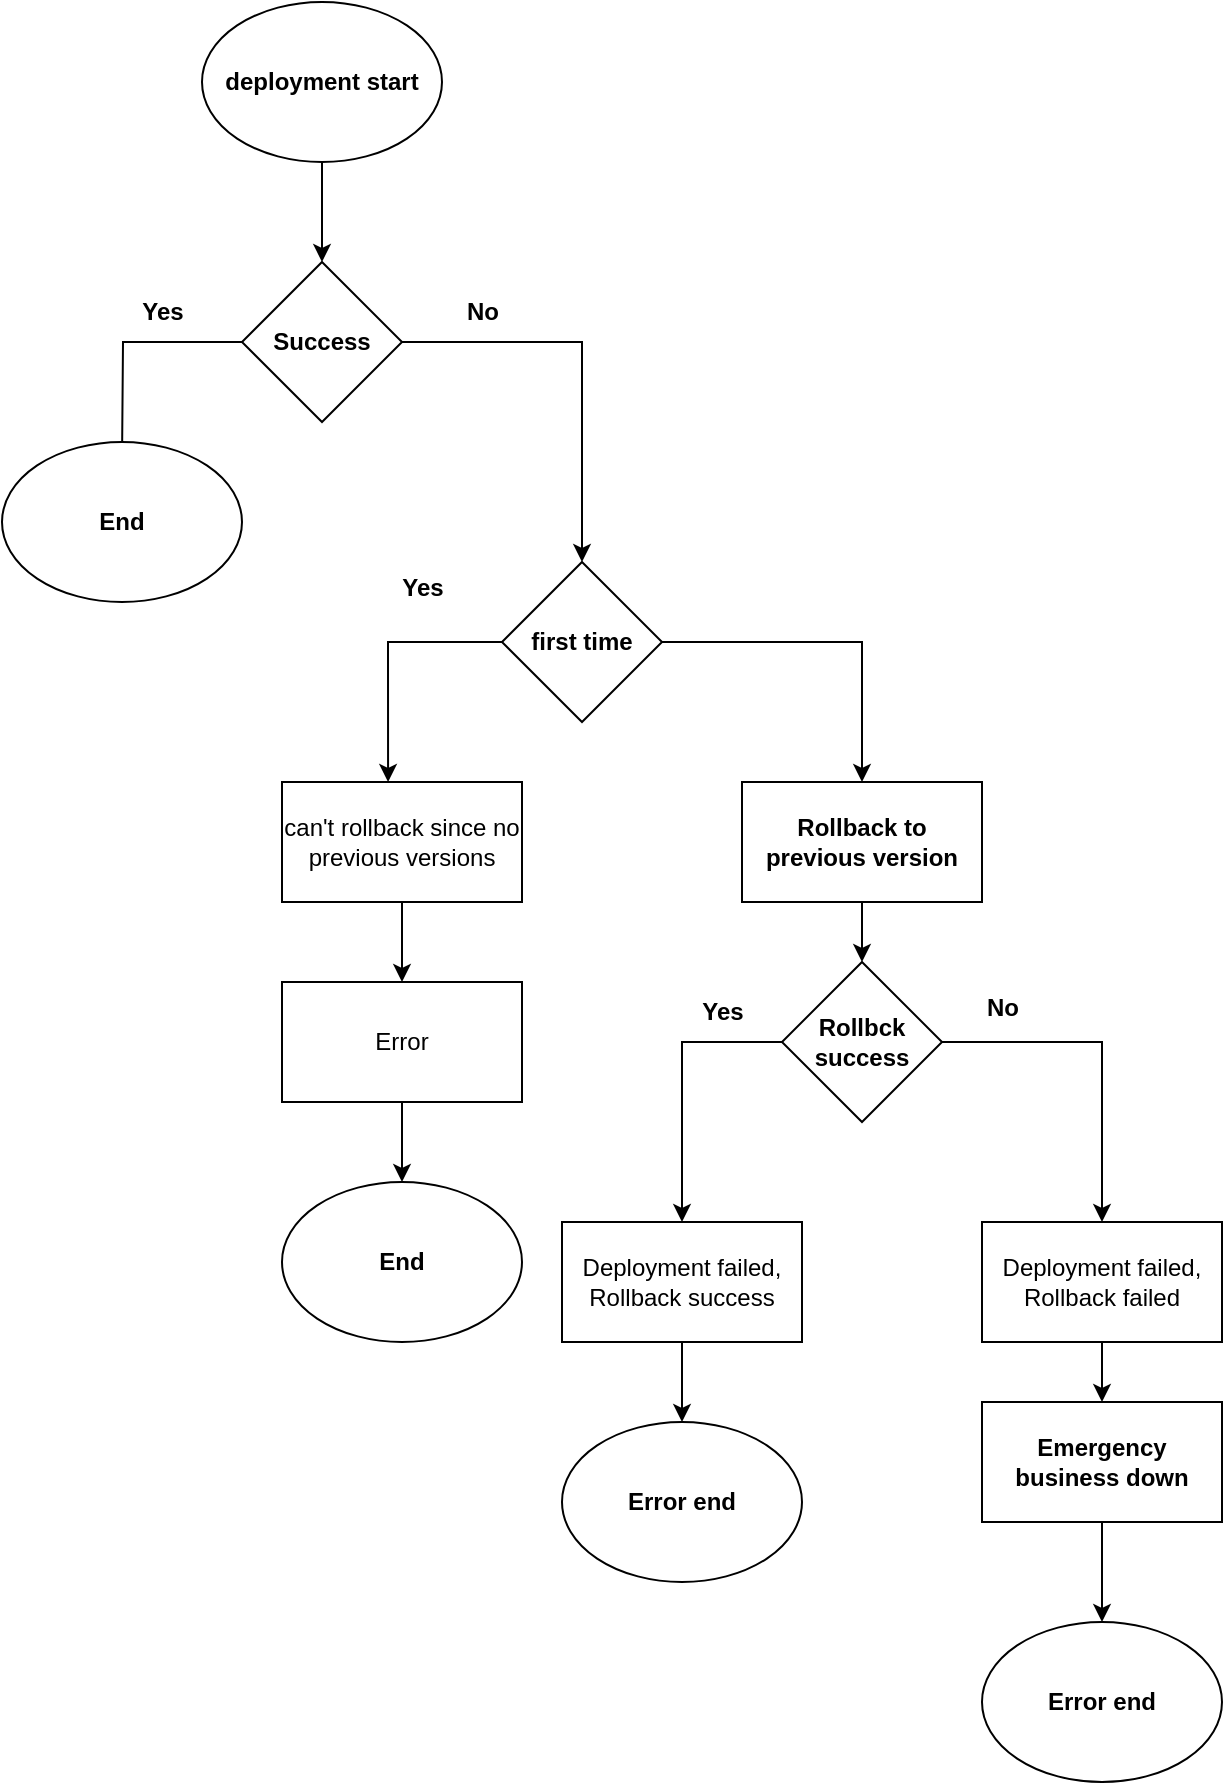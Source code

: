 <mxfile version="28.1.0">
  <diagram name="Page-1" id="-o0NUIl6oOPNYYqhaWcf">
    <mxGraphModel dx="872" dy="431" grid="1" gridSize="10" guides="1" tooltips="1" connect="1" arrows="1" fold="1" page="1" pageScale="1" pageWidth="850" pageHeight="1100" math="0" shadow="0">
      <root>
        <mxCell id="0" />
        <mxCell id="1" parent="0" />
        <mxCell id="0ffu_YQlbU740qsLbo1s-33" style="edgeStyle=orthogonalEdgeStyle;rounded=0;orthogonalLoop=1;jettySize=auto;html=1;entryX=0.5;entryY=0;entryDx=0;entryDy=0;" edge="1" parent="1" source="0ffu_YQlbU740qsLbo1s-1" target="0ffu_YQlbU740qsLbo1s-2">
          <mxGeometry relative="1" as="geometry" />
        </mxCell>
        <mxCell id="0ffu_YQlbU740qsLbo1s-1" value="&lt;b&gt;deployment start&lt;/b&gt;" style="ellipse;whiteSpace=wrap;html=1;" vertex="1" parent="1">
          <mxGeometry x="360" y="10" width="120" height="80" as="geometry" />
        </mxCell>
        <mxCell id="0ffu_YQlbU740qsLbo1s-6" style="edgeStyle=orthogonalEdgeStyle;rounded=0;orthogonalLoop=1;jettySize=auto;html=1;" edge="1" parent="1" source="0ffu_YQlbU740qsLbo1s-2" target="0ffu_YQlbU740qsLbo1s-7">
          <mxGeometry relative="1" as="geometry">
            <mxPoint x="550" y="330" as="targetPoint" />
          </mxGeometry>
        </mxCell>
        <mxCell id="0ffu_YQlbU740qsLbo1s-2" value="&lt;b&gt;Success&lt;/b&gt;" style="rhombus;whiteSpace=wrap;html=1;" vertex="1" parent="1">
          <mxGeometry x="380" y="140" width="80" height="80" as="geometry" />
        </mxCell>
        <mxCell id="0ffu_YQlbU740qsLbo1s-4" style="edgeStyle=orthogonalEdgeStyle;rounded=0;orthogonalLoop=1;jettySize=auto;html=1;" edge="1" parent="1" source="0ffu_YQlbU740qsLbo1s-2">
          <mxGeometry relative="1" as="geometry">
            <mxPoint x="320" y="240" as="targetPoint" />
          </mxGeometry>
        </mxCell>
        <mxCell id="0ffu_YQlbU740qsLbo1s-5" value="&lt;b&gt;End&lt;/b&gt;" style="ellipse;whiteSpace=wrap;html=1;" vertex="1" parent="1">
          <mxGeometry x="260" y="230" width="120" height="80" as="geometry" />
        </mxCell>
        <mxCell id="0ffu_YQlbU740qsLbo1s-17" style="edgeStyle=orthogonalEdgeStyle;rounded=0;orthogonalLoop=1;jettySize=auto;html=1;entryX=0.5;entryY=0;entryDx=0;entryDy=0;" edge="1" parent="1" source="0ffu_YQlbU740qsLbo1s-7" target="0ffu_YQlbU740qsLbo1s-14">
          <mxGeometry relative="1" as="geometry" />
        </mxCell>
        <mxCell id="0ffu_YQlbU740qsLbo1s-7" value="&lt;b&gt;first time&lt;/b&gt;" style="rhombus;whiteSpace=wrap;html=1;" vertex="1" parent="1">
          <mxGeometry x="510" y="290" width="80" height="80" as="geometry" />
        </mxCell>
        <mxCell id="0ffu_YQlbU740qsLbo1s-11" style="edgeStyle=orthogonalEdgeStyle;rounded=0;orthogonalLoop=1;jettySize=auto;html=1;entryX=0.5;entryY=0;entryDx=0;entryDy=0;" edge="1" parent="1" source="0ffu_YQlbU740qsLbo1s-8" target="0ffu_YQlbU740qsLbo1s-10">
          <mxGeometry relative="1" as="geometry" />
        </mxCell>
        <mxCell id="0ffu_YQlbU740qsLbo1s-8" value="can&#39;t rollback since no previous versions" style="rounded=0;whiteSpace=wrap;html=1;" vertex="1" parent="1">
          <mxGeometry x="400" y="400" width="120" height="60" as="geometry" />
        </mxCell>
        <mxCell id="0ffu_YQlbU740qsLbo1s-9" style="edgeStyle=orthogonalEdgeStyle;rounded=0;orthogonalLoop=1;jettySize=auto;html=1;entryX=0.442;entryY=0;entryDx=0;entryDy=0;entryPerimeter=0;" edge="1" parent="1" source="0ffu_YQlbU740qsLbo1s-7" target="0ffu_YQlbU740qsLbo1s-8">
          <mxGeometry relative="1" as="geometry">
            <Array as="points">
              <mxPoint x="453" y="330" />
            </Array>
          </mxGeometry>
        </mxCell>
        <mxCell id="0ffu_YQlbU740qsLbo1s-13" style="edgeStyle=orthogonalEdgeStyle;rounded=0;orthogonalLoop=1;jettySize=auto;html=1;entryX=0.5;entryY=0;entryDx=0;entryDy=0;" edge="1" parent="1" source="0ffu_YQlbU740qsLbo1s-10" target="0ffu_YQlbU740qsLbo1s-12">
          <mxGeometry relative="1" as="geometry" />
        </mxCell>
        <mxCell id="0ffu_YQlbU740qsLbo1s-10" value="Error" style="rounded=0;whiteSpace=wrap;html=1;" vertex="1" parent="1">
          <mxGeometry x="400" y="500" width="120" height="60" as="geometry" />
        </mxCell>
        <mxCell id="0ffu_YQlbU740qsLbo1s-12" value="&lt;b&gt;End&lt;/b&gt;" style="ellipse;whiteSpace=wrap;html=1;" vertex="1" parent="1">
          <mxGeometry x="400" y="600" width="120" height="80" as="geometry" />
        </mxCell>
        <mxCell id="0ffu_YQlbU740qsLbo1s-19" style="edgeStyle=orthogonalEdgeStyle;rounded=0;orthogonalLoop=1;jettySize=auto;html=1;entryX=0.5;entryY=0;entryDx=0;entryDy=0;" edge="1" parent="1" source="0ffu_YQlbU740qsLbo1s-14" target="0ffu_YQlbU740qsLbo1s-18">
          <mxGeometry relative="1" as="geometry" />
        </mxCell>
        <mxCell id="0ffu_YQlbU740qsLbo1s-14" value="&lt;b&gt;Rollback to previous version&lt;/b&gt;" style="rounded=0;whiteSpace=wrap;html=1;" vertex="1" parent="1">
          <mxGeometry x="630" y="400" width="120" height="60" as="geometry" />
        </mxCell>
        <mxCell id="0ffu_YQlbU740qsLbo1s-15" value="&lt;b&gt;No&lt;/b&gt;" style="text;html=1;align=center;verticalAlign=middle;resizable=0;points=[];autosize=1;strokeColor=none;fillColor=none;" vertex="1" parent="1">
          <mxGeometry x="480" y="150" width="40" height="30" as="geometry" />
        </mxCell>
        <mxCell id="0ffu_YQlbU740qsLbo1s-16" value="&lt;b&gt;Yes&lt;/b&gt;" style="text;html=1;align=center;verticalAlign=middle;resizable=0;points=[];autosize=1;strokeColor=none;fillColor=none;" vertex="1" parent="1">
          <mxGeometry x="450" y="288" width="40" height="30" as="geometry" />
        </mxCell>
        <mxCell id="0ffu_YQlbU740qsLbo1s-23" style="edgeStyle=orthogonalEdgeStyle;rounded=0;orthogonalLoop=1;jettySize=auto;html=1;entryX=0.5;entryY=0;entryDx=0;entryDy=0;" edge="1" parent="1" source="0ffu_YQlbU740qsLbo1s-18" target="0ffu_YQlbU740qsLbo1s-22">
          <mxGeometry relative="1" as="geometry">
            <Array as="points">
              <mxPoint x="600" y="530" />
            </Array>
          </mxGeometry>
        </mxCell>
        <mxCell id="0ffu_YQlbU740qsLbo1s-26" style="edgeStyle=orthogonalEdgeStyle;rounded=0;orthogonalLoop=1;jettySize=auto;html=1;entryX=0.5;entryY=0;entryDx=0;entryDy=0;" edge="1" parent="1" source="0ffu_YQlbU740qsLbo1s-18" target="0ffu_YQlbU740qsLbo1s-25">
          <mxGeometry relative="1" as="geometry" />
        </mxCell>
        <mxCell id="0ffu_YQlbU740qsLbo1s-18" value="&lt;b&gt;Rollbck success&lt;/b&gt;" style="rhombus;whiteSpace=wrap;html=1;" vertex="1" parent="1">
          <mxGeometry x="650" y="490" width="80" height="80" as="geometry" />
        </mxCell>
        <mxCell id="0ffu_YQlbU740qsLbo1s-20" value="&lt;b&gt;Error end&lt;/b&gt;" style="ellipse;whiteSpace=wrap;html=1;" vertex="1" parent="1">
          <mxGeometry x="540" y="720" width="120" height="80" as="geometry" />
        </mxCell>
        <mxCell id="0ffu_YQlbU740qsLbo1s-24" style="edgeStyle=orthogonalEdgeStyle;rounded=0;orthogonalLoop=1;jettySize=auto;html=1;entryX=0.5;entryY=0;entryDx=0;entryDy=0;" edge="1" parent="1" source="0ffu_YQlbU740qsLbo1s-22" target="0ffu_YQlbU740qsLbo1s-20">
          <mxGeometry relative="1" as="geometry" />
        </mxCell>
        <mxCell id="0ffu_YQlbU740qsLbo1s-22" value="Deployment failed, Rollback success" style="rounded=0;whiteSpace=wrap;html=1;" vertex="1" parent="1">
          <mxGeometry x="540" y="620" width="120" height="60" as="geometry" />
        </mxCell>
        <mxCell id="0ffu_YQlbU740qsLbo1s-31" style="edgeStyle=orthogonalEdgeStyle;rounded=0;orthogonalLoop=1;jettySize=auto;html=1;entryX=0.5;entryY=0;entryDx=0;entryDy=0;" edge="1" parent="1" source="0ffu_YQlbU740qsLbo1s-25" target="0ffu_YQlbU740qsLbo1s-29">
          <mxGeometry relative="1" as="geometry" />
        </mxCell>
        <mxCell id="0ffu_YQlbU740qsLbo1s-25" value="Deployment failed, Rollback failed" style="rounded=0;whiteSpace=wrap;html=1;" vertex="1" parent="1">
          <mxGeometry x="750" y="620" width="120" height="60" as="geometry" />
        </mxCell>
        <mxCell id="0ffu_YQlbU740qsLbo1s-27" value="&lt;b&gt;Yes&lt;/b&gt;" style="text;html=1;align=center;verticalAlign=middle;resizable=0;points=[];autosize=1;strokeColor=none;fillColor=none;" vertex="1" parent="1">
          <mxGeometry x="600" y="500" width="40" height="30" as="geometry" />
        </mxCell>
        <mxCell id="0ffu_YQlbU740qsLbo1s-28" value="&lt;b&gt;No&lt;/b&gt;" style="text;html=1;align=center;verticalAlign=middle;resizable=0;points=[];autosize=1;strokeColor=none;fillColor=none;" vertex="1" parent="1">
          <mxGeometry x="740" y="498" width="40" height="30" as="geometry" />
        </mxCell>
        <mxCell id="0ffu_YQlbU740qsLbo1s-32" style="edgeStyle=orthogonalEdgeStyle;rounded=0;orthogonalLoop=1;jettySize=auto;html=1;entryX=0.5;entryY=0;entryDx=0;entryDy=0;" edge="1" parent="1" source="0ffu_YQlbU740qsLbo1s-29" target="0ffu_YQlbU740qsLbo1s-30">
          <mxGeometry relative="1" as="geometry" />
        </mxCell>
        <mxCell id="0ffu_YQlbU740qsLbo1s-29" value="&lt;b&gt;Emergency business down&lt;/b&gt;" style="rounded=0;whiteSpace=wrap;html=1;" vertex="1" parent="1">
          <mxGeometry x="750" y="710" width="120" height="60" as="geometry" />
        </mxCell>
        <mxCell id="0ffu_YQlbU740qsLbo1s-30" value="&lt;b&gt;Error end&lt;/b&gt;" style="ellipse;whiteSpace=wrap;html=1;" vertex="1" parent="1">
          <mxGeometry x="750" y="820" width="120" height="80" as="geometry" />
        </mxCell>
        <mxCell id="0ffu_YQlbU740qsLbo1s-34" value="&lt;b&gt;Yes&lt;/b&gt;" style="text;html=1;align=center;verticalAlign=middle;resizable=0;points=[];autosize=1;strokeColor=none;fillColor=none;" vertex="1" parent="1">
          <mxGeometry x="320" y="150" width="40" height="30" as="geometry" />
        </mxCell>
      </root>
    </mxGraphModel>
  </diagram>
</mxfile>
